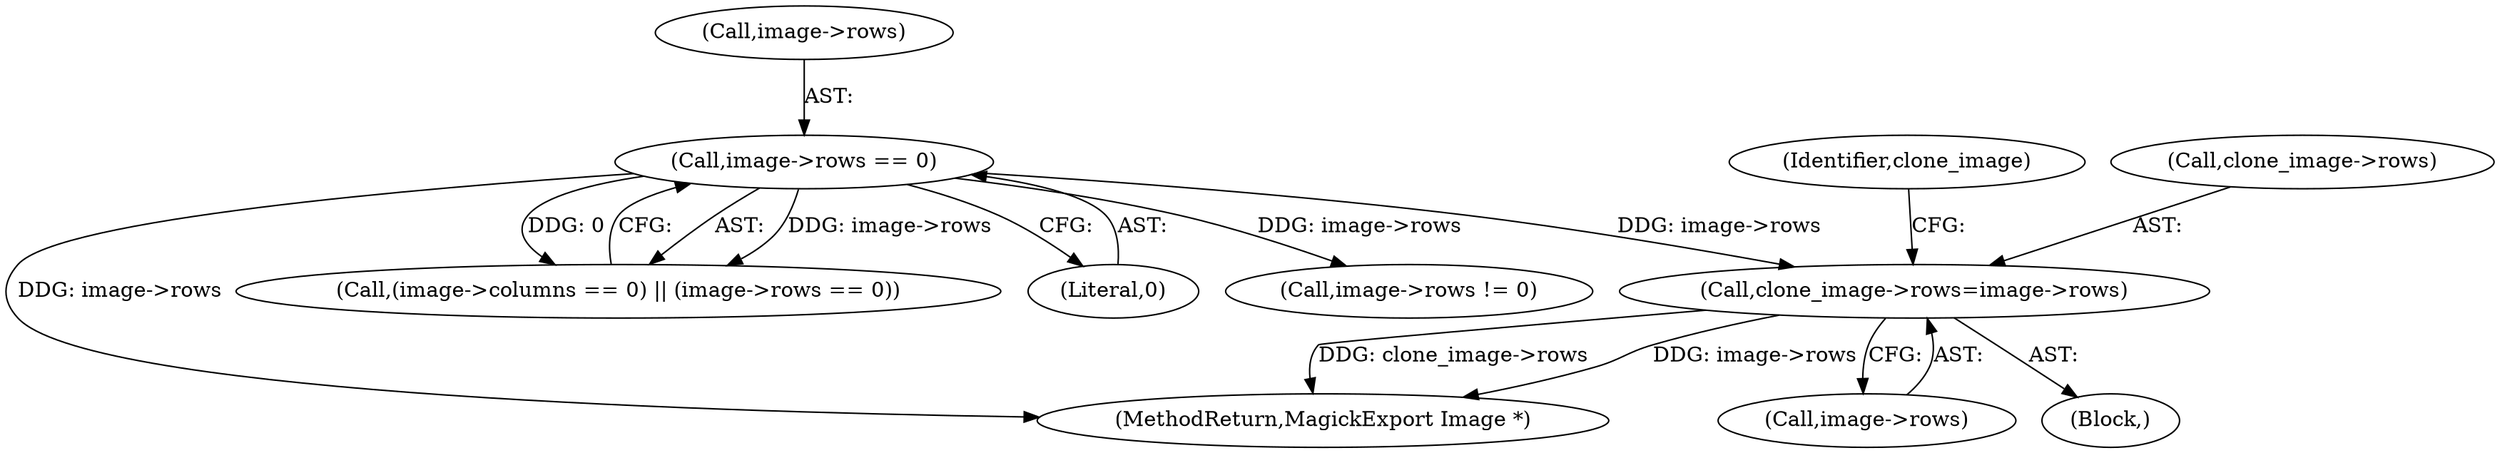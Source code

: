 digraph "0_ImageMagick_aecd0ada163a4d6c769cec178955d5f3e9316f2f_0@pointer" {
"1000272" [label="(Call,clone_image->rows=image->rows)"];
"1000158" [label="(Call,image->rows == 0)"];
"1000272" [label="(Call,clone_image->rows=image->rows)"];
"1000152" [label="(Call,(image->columns == 0) || (image->rows == 0))"];
"1000768" [label="(MethodReturn,MagickExport Image *)"];
"1000276" [label="(Call,image->rows)"];
"1000162" [label="(Literal,0)"];
"1000159" [label="(Call,image->rows)"];
"1000678" [label="(Call,image->rows != 0)"];
"1000158" [label="(Call,image->rows == 0)"];
"1000281" [label="(Identifier,clone_image)"];
"1000273" [label="(Call,clone_image->rows)"];
"1000108" [label="(Block,)"];
"1000272" -> "1000108"  [label="AST: "];
"1000272" -> "1000276"  [label="CFG: "];
"1000273" -> "1000272"  [label="AST: "];
"1000276" -> "1000272"  [label="AST: "];
"1000281" -> "1000272"  [label="CFG: "];
"1000272" -> "1000768"  [label="DDG: image->rows"];
"1000272" -> "1000768"  [label="DDG: clone_image->rows"];
"1000158" -> "1000272"  [label="DDG: image->rows"];
"1000158" -> "1000152"  [label="AST: "];
"1000158" -> "1000162"  [label="CFG: "];
"1000159" -> "1000158"  [label="AST: "];
"1000162" -> "1000158"  [label="AST: "];
"1000152" -> "1000158"  [label="CFG: "];
"1000158" -> "1000768"  [label="DDG: image->rows"];
"1000158" -> "1000152"  [label="DDG: image->rows"];
"1000158" -> "1000152"  [label="DDG: 0"];
"1000158" -> "1000678"  [label="DDG: image->rows"];
}
